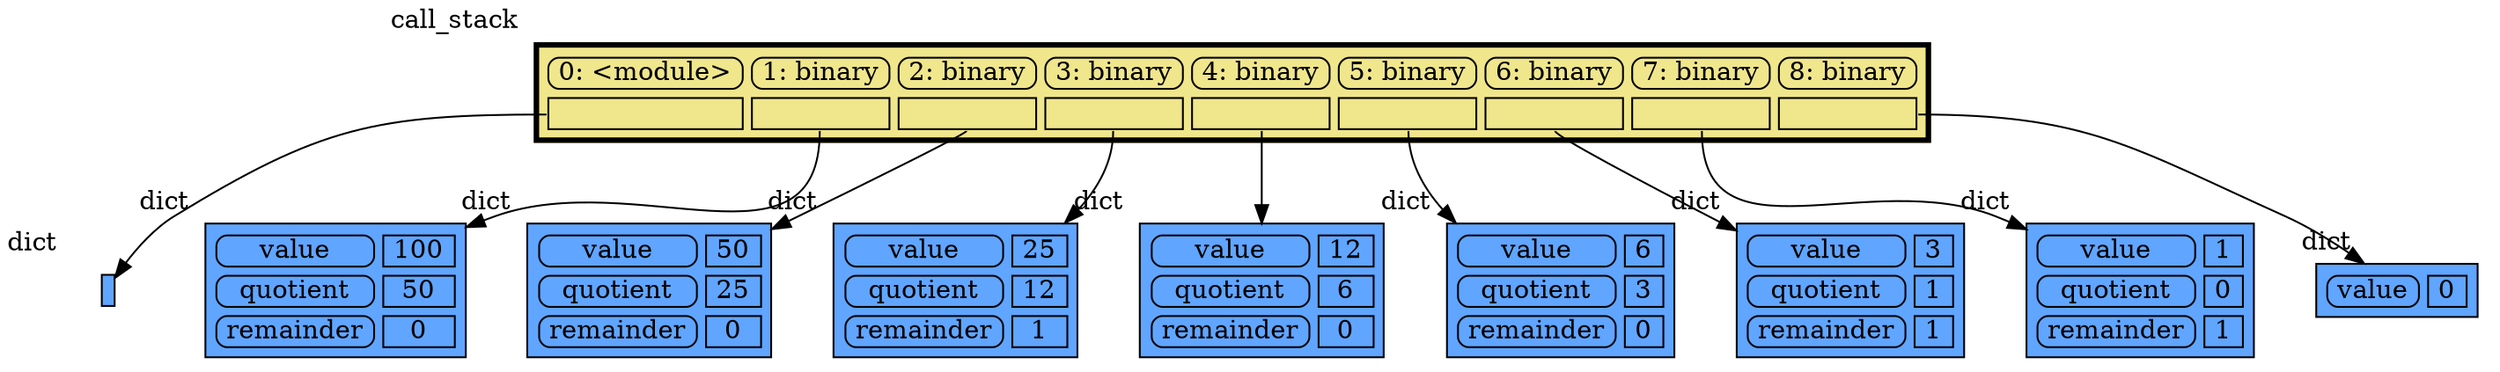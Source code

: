 digraph memory_graph {
	node [shape=plaintext]
	node132128363294208 [label=<
<TABLE BORDER="1" CELLBORDER="1" CELLSPACING="0" CELLPADDING="0" BGCOLOR="#60a5ff" PORT="table">
    <TR><TD BORDER="0"> </TD></TR>
</TABLE>
> xlabel=dict]
	node132128359384960 [label=<
<TABLE BORDER="1" CELLBORDER="1" CELLSPACING="5" CELLPADDING="0" BGCOLOR="#60a5ff" PORT="table">
    <TR><TD BORDER="1" STYLE="ROUNDED"> value </TD><TD BORDER="1"> 100 </TD></TR>
    <TR><TD BORDER="1" STYLE="ROUNDED"> quotient </TD><TD BORDER="1"> 50 </TD></TR>
    <TR><TD BORDER="1" STYLE="ROUNDED"> remainder </TD><TD BORDER="1"> 0 </TD></TR>
</TABLE>
> xlabel=dict]
	node132128359283520 [label=<
<TABLE BORDER="1" CELLBORDER="1" CELLSPACING="5" CELLPADDING="0" BGCOLOR="#60a5ff" PORT="table">
    <TR><TD BORDER="1" STYLE="ROUNDED"> value </TD><TD BORDER="1"> 50 </TD></TR>
    <TR><TD BORDER="1" STYLE="ROUNDED"> quotient </TD><TD BORDER="1"> 25 </TD></TR>
    <TR><TD BORDER="1" STYLE="ROUNDED"> remainder </TD><TD BORDER="1"> 0 </TD></TR>
</TABLE>
> xlabel=dict]
	node132128359385152 [label=<
<TABLE BORDER="1" CELLBORDER="1" CELLSPACING="5" CELLPADDING="0" BGCOLOR="#60a5ff" PORT="table">
    <TR><TD BORDER="1" STYLE="ROUNDED"> value </TD><TD BORDER="1"> 25 </TD></TR>
    <TR><TD BORDER="1" STYLE="ROUNDED"> quotient </TD><TD BORDER="1"> 12 </TD></TR>
    <TR><TD BORDER="1" STYLE="ROUNDED"> remainder </TD><TD BORDER="1"> 1 </TD></TR>
</TABLE>
> xlabel=dict]
	node132128359385088 [label=<
<TABLE BORDER="1" CELLBORDER="1" CELLSPACING="5" CELLPADDING="0" BGCOLOR="#60a5ff" PORT="table">
    <TR><TD BORDER="1" STYLE="ROUNDED"> value </TD><TD BORDER="1"> 12 </TD></TR>
    <TR><TD BORDER="1" STYLE="ROUNDED"> quotient </TD><TD BORDER="1"> 6 </TD></TR>
    <TR><TD BORDER="1" STYLE="ROUNDED"> remainder </TD><TD BORDER="1"> 0 </TD></TR>
</TABLE>
> xlabel=dict]
	node132128359384704 [label=<
<TABLE BORDER="1" CELLBORDER="1" CELLSPACING="5" CELLPADDING="0" BGCOLOR="#60a5ff" PORT="table">
    <TR><TD BORDER="1" STYLE="ROUNDED"> value </TD><TD BORDER="1"> 6 </TD></TR>
    <TR><TD BORDER="1" STYLE="ROUNDED"> quotient </TD><TD BORDER="1"> 3 </TD></TR>
    <TR><TD BORDER="1" STYLE="ROUNDED"> remainder </TD><TD BORDER="1"> 0 </TD></TR>
</TABLE>
> xlabel=dict]
	node132128359384768 [label=<
<TABLE BORDER="1" CELLBORDER="1" CELLSPACING="5" CELLPADDING="0" BGCOLOR="#60a5ff" PORT="table">
    <TR><TD BORDER="1" STYLE="ROUNDED"> value </TD><TD BORDER="1"> 3 </TD></TR>
    <TR><TD BORDER="1" STYLE="ROUNDED"> quotient </TD><TD BORDER="1"> 1 </TD></TR>
    <TR><TD BORDER="1" STYLE="ROUNDED"> remainder </TD><TD BORDER="1"> 1 </TD></TR>
</TABLE>
> xlabel=dict]
	node132128359384896 [label=<
<TABLE BORDER="1" CELLBORDER="1" CELLSPACING="5" CELLPADDING="0" BGCOLOR="#60a5ff" PORT="table">
    <TR><TD BORDER="1" STYLE="ROUNDED"> value </TD><TD BORDER="1"> 1 </TD></TR>
    <TR><TD BORDER="1" STYLE="ROUNDED"> quotient </TD><TD BORDER="1"> 0 </TD></TR>
    <TR><TD BORDER="1" STYLE="ROUNDED"> remainder </TD><TD BORDER="1"> 1 </TD></TR>
</TABLE>
> xlabel=dict]
	node132128359384576 [label=<
<TABLE BORDER="1" CELLBORDER="1" CELLSPACING="5" CELLPADDING="0" BGCOLOR="#60a5ff" PORT="table">
    <TR><TD BORDER="1" STYLE="ROUNDED"> value </TD><TD BORDER="1"> 0 </TD></TR>
</TABLE>
> xlabel=dict]
	node132128359350432 [label=<
<TABLE BORDER="3" CELLBORDER="1" CELLSPACING="5" CELLPADDING="0" BGCOLOR="khaki" PORT="table">
    <TR><TD BORDER="1" STYLE="ROUNDED"> 0: &lt;module&gt; </TD><TD BORDER="1" STYLE="ROUNDED"> 1: binary </TD><TD BORDER="1" STYLE="ROUNDED"> 2: binary </TD><TD BORDER="1" STYLE="ROUNDED"> 3: binary </TD><TD BORDER="1" STYLE="ROUNDED"> 4: binary </TD><TD BORDER="1" STYLE="ROUNDED"> 5: binary </TD><TD BORDER="1" STYLE="ROUNDED"> 6: binary </TD><TD BORDER="1" STYLE="ROUNDED"> 7: binary </TD><TD BORDER="1" STYLE="ROUNDED"> 8: binary </TD></TR>
    <TR><TD BORDER="1" PORT="ref0"> </TD><TD BORDER="1" PORT="ref1"> </TD><TD BORDER="1" PORT="ref2"> </TD><TD BORDER="1" PORT="ref3"> </TD><TD BORDER="1" PORT="ref4"> </TD><TD BORDER="1" PORT="ref5"> </TD><TD BORDER="1" PORT="ref6"> </TD><TD BORDER="1" PORT="ref7"> </TD><TD BORDER="1" PORT="ref8"> </TD></TR>
</TABLE>
> xlabel=call_stack]
	node132128359350432:ref0 -> node132128363294208:table [style=solid]
	node132128359350432:ref1 -> node132128359384960:table [style=solid]
	node132128359350432:ref2 -> node132128359283520:table [style=solid]
	node132128359350432:ref3 -> node132128359385152:table [style=solid]
	node132128359350432:ref4 -> node132128359385088:table [style=solid]
	node132128359350432:ref5 -> node132128359384704:table [style=solid]
	node132128359350432:ref6 -> node132128359384768:table [style=solid]
	node132128359350432:ref7 -> node132128359384896:table [style=solid]
	node132128359350432:ref8 -> node132128359384576:table [style=solid]
subgraph { rank=same; node132128363294208 -> node132128359384960 -> node132128359283520 -> node132128359385152 -> node132128359385088 -> node132128359384704 -> node132128359384768 -> node132128359384896 -> node132128359384576[weight=10, style=invis]; }
}
